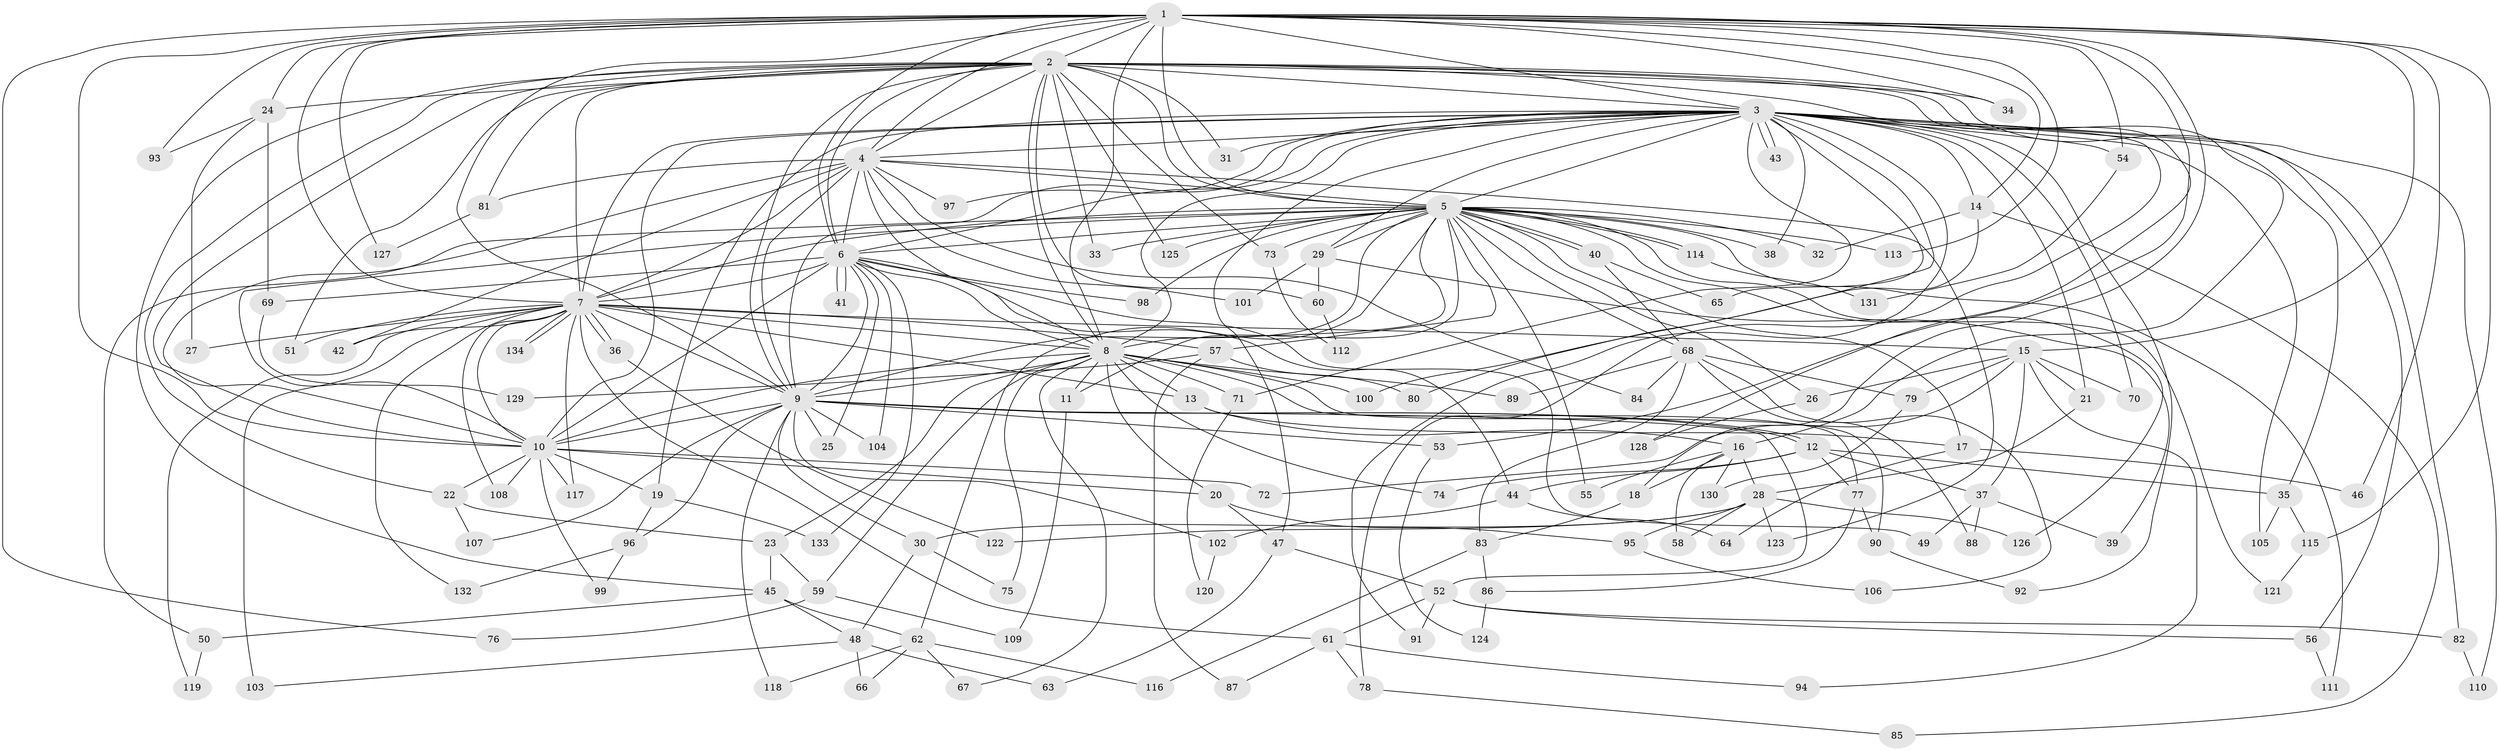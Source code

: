 // coarse degree distribution, {18: 0.029850746268656716, 19: 0.014925373134328358, 14: 0.014925373134328358, 25: 0.014925373134328358, 15: 0.014925373134328358, 20: 0.014925373134328358, 16: 0.014925373134328358, 6: 0.05970149253731343, 7: 0.029850746268656716, 11: 0.014925373134328358, 3: 0.1791044776119403, 13: 0.014925373134328358, 5: 0.04477611940298507, 2: 0.3880597014925373, 8: 0.04477611940298507, 4: 0.04477611940298507, 1: 0.05970149253731343}
// Generated by graph-tools (version 1.1) at 2025/49/03/04/25 22:49:26]
// undirected, 134 vertices, 293 edges
graph export_dot {
  node [color=gray90,style=filled];
  1;
  2;
  3;
  4;
  5;
  6;
  7;
  8;
  9;
  10;
  11;
  12;
  13;
  14;
  15;
  16;
  17;
  18;
  19;
  20;
  21;
  22;
  23;
  24;
  25;
  26;
  27;
  28;
  29;
  30;
  31;
  32;
  33;
  34;
  35;
  36;
  37;
  38;
  39;
  40;
  41;
  42;
  43;
  44;
  45;
  46;
  47;
  48;
  49;
  50;
  51;
  52;
  53;
  54;
  55;
  56;
  57;
  58;
  59;
  60;
  61;
  62;
  63;
  64;
  65;
  66;
  67;
  68;
  69;
  70;
  71;
  72;
  73;
  74;
  75;
  76;
  77;
  78;
  79;
  80;
  81;
  82;
  83;
  84;
  85;
  86;
  87;
  88;
  89;
  90;
  91;
  92;
  93;
  94;
  95;
  96;
  97;
  98;
  99;
  100;
  101;
  102;
  103;
  104;
  105;
  106;
  107;
  108;
  109;
  110;
  111;
  112;
  113;
  114;
  115;
  116;
  117;
  118;
  119;
  120;
  121;
  122;
  123;
  124;
  125;
  126;
  127;
  128;
  129;
  130;
  131;
  132;
  133;
  134;
  1 -- 2;
  1 -- 3;
  1 -- 4;
  1 -- 5;
  1 -- 6;
  1 -- 7;
  1 -- 8;
  1 -- 9;
  1 -- 10;
  1 -- 14;
  1 -- 15;
  1 -- 18;
  1 -- 24;
  1 -- 34;
  1 -- 46;
  1 -- 53;
  1 -- 54;
  1 -- 76;
  1 -- 93;
  1 -- 113;
  1 -- 115;
  1 -- 127;
  2 -- 3;
  2 -- 4;
  2 -- 5;
  2 -- 6;
  2 -- 7;
  2 -- 8;
  2 -- 9;
  2 -- 10;
  2 -- 16;
  2 -- 22;
  2 -- 24;
  2 -- 31;
  2 -- 33;
  2 -- 34;
  2 -- 45;
  2 -- 51;
  2 -- 60;
  2 -- 73;
  2 -- 78;
  2 -- 81;
  2 -- 82;
  2 -- 125;
  2 -- 128;
  3 -- 4;
  3 -- 5;
  3 -- 6;
  3 -- 7;
  3 -- 8;
  3 -- 9;
  3 -- 10;
  3 -- 14;
  3 -- 19;
  3 -- 21;
  3 -- 29;
  3 -- 31;
  3 -- 35;
  3 -- 38;
  3 -- 43;
  3 -- 43;
  3 -- 47;
  3 -- 54;
  3 -- 56;
  3 -- 65;
  3 -- 70;
  3 -- 71;
  3 -- 80;
  3 -- 91;
  3 -- 92;
  3 -- 97;
  3 -- 105;
  3 -- 110;
  4 -- 5;
  4 -- 6;
  4 -- 7;
  4 -- 8;
  4 -- 9;
  4 -- 10;
  4 -- 42;
  4 -- 81;
  4 -- 84;
  4 -- 97;
  4 -- 101;
  4 -- 123;
  5 -- 6;
  5 -- 7;
  5 -- 8;
  5 -- 9;
  5 -- 10;
  5 -- 11;
  5 -- 17;
  5 -- 26;
  5 -- 29;
  5 -- 32;
  5 -- 33;
  5 -- 38;
  5 -- 40;
  5 -- 40;
  5 -- 50;
  5 -- 55;
  5 -- 57;
  5 -- 62;
  5 -- 68;
  5 -- 73;
  5 -- 98;
  5 -- 111;
  5 -- 113;
  5 -- 114;
  5 -- 114;
  5 -- 121;
  5 -- 125;
  5 -- 126;
  6 -- 7;
  6 -- 8;
  6 -- 9;
  6 -- 10;
  6 -- 25;
  6 -- 41;
  6 -- 41;
  6 -- 44;
  6 -- 49;
  6 -- 69;
  6 -- 98;
  6 -- 104;
  6 -- 133;
  7 -- 8;
  7 -- 9;
  7 -- 10;
  7 -- 13;
  7 -- 15;
  7 -- 27;
  7 -- 36;
  7 -- 36;
  7 -- 42;
  7 -- 51;
  7 -- 57;
  7 -- 61;
  7 -- 103;
  7 -- 108;
  7 -- 117;
  7 -- 119;
  7 -- 132;
  7 -- 134;
  7 -- 134;
  8 -- 9;
  8 -- 10;
  8 -- 11;
  8 -- 13;
  8 -- 20;
  8 -- 23;
  8 -- 59;
  8 -- 67;
  8 -- 71;
  8 -- 74;
  8 -- 75;
  8 -- 77;
  8 -- 89;
  8 -- 90;
  8 -- 100;
  9 -- 10;
  9 -- 12;
  9 -- 12;
  9 -- 25;
  9 -- 30;
  9 -- 52;
  9 -- 53;
  9 -- 96;
  9 -- 102;
  9 -- 104;
  9 -- 107;
  9 -- 118;
  10 -- 19;
  10 -- 20;
  10 -- 22;
  10 -- 72;
  10 -- 99;
  10 -- 108;
  10 -- 117;
  11 -- 109;
  12 -- 35;
  12 -- 37;
  12 -- 44;
  12 -- 74;
  12 -- 77;
  13 -- 16;
  13 -- 17;
  14 -- 32;
  14 -- 85;
  14 -- 100;
  15 -- 21;
  15 -- 26;
  15 -- 37;
  15 -- 70;
  15 -- 72;
  15 -- 79;
  15 -- 94;
  16 -- 18;
  16 -- 28;
  16 -- 55;
  16 -- 58;
  16 -- 130;
  17 -- 46;
  17 -- 64;
  18 -- 83;
  19 -- 96;
  19 -- 133;
  20 -- 47;
  20 -- 95;
  21 -- 28;
  22 -- 23;
  22 -- 107;
  23 -- 45;
  23 -- 59;
  24 -- 27;
  24 -- 69;
  24 -- 93;
  26 -- 128;
  28 -- 30;
  28 -- 58;
  28 -- 95;
  28 -- 122;
  28 -- 123;
  28 -- 126;
  29 -- 39;
  29 -- 60;
  29 -- 101;
  30 -- 48;
  30 -- 75;
  35 -- 105;
  35 -- 115;
  36 -- 122;
  37 -- 39;
  37 -- 49;
  37 -- 88;
  40 -- 65;
  40 -- 68;
  44 -- 64;
  44 -- 102;
  45 -- 48;
  45 -- 50;
  45 -- 62;
  47 -- 52;
  47 -- 63;
  48 -- 63;
  48 -- 66;
  48 -- 103;
  50 -- 119;
  52 -- 56;
  52 -- 61;
  52 -- 82;
  52 -- 91;
  53 -- 124;
  54 -- 131;
  56 -- 111;
  57 -- 80;
  57 -- 87;
  57 -- 129;
  59 -- 76;
  59 -- 109;
  60 -- 112;
  61 -- 78;
  61 -- 87;
  61 -- 94;
  62 -- 66;
  62 -- 67;
  62 -- 116;
  62 -- 118;
  68 -- 79;
  68 -- 83;
  68 -- 84;
  68 -- 88;
  68 -- 89;
  68 -- 106;
  69 -- 129;
  71 -- 120;
  73 -- 112;
  77 -- 86;
  77 -- 90;
  78 -- 85;
  79 -- 130;
  81 -- 127;
  82 -- 110;
  83 -- 86;
  83 -- 116;
  86 -- 124;
  90 -- 92;
  95 -- 106;
  96 -- 99;
  96 -- 132;
  102 -- 120;
  114 -- 131;
  115 -- 121;
}
